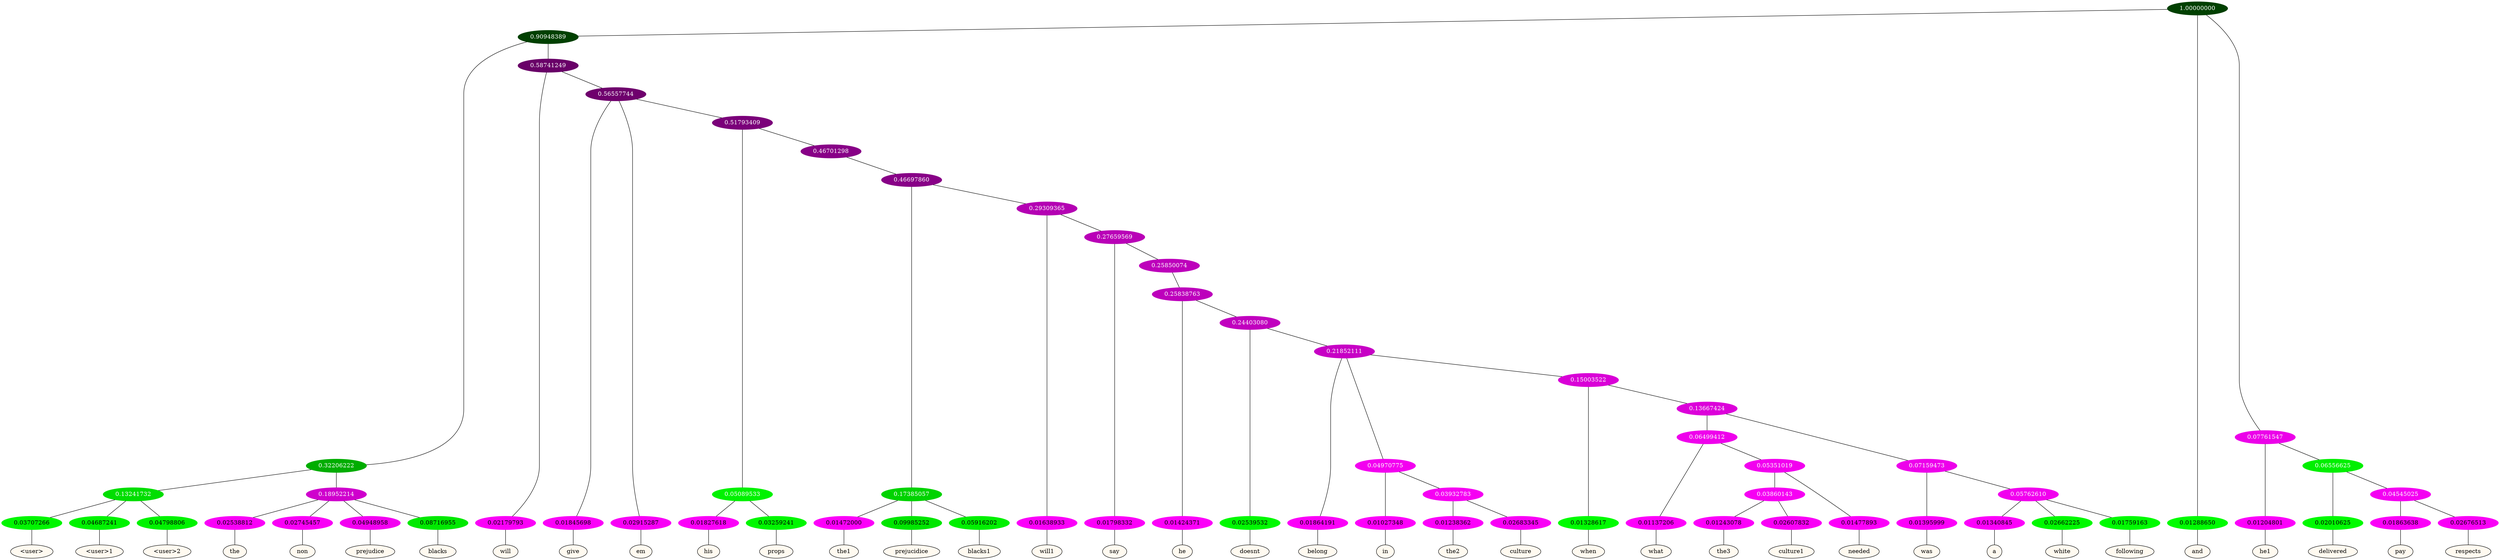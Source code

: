 graph {
	node [format=png height=0.15 nodesep=0.001 ordering=out overlap=prism overlap_scaling=0.01 ranksep=0.001 ratio=0.2 style=filled width=0.15]
	{
		rank=same
		a_w_14 [label="\<user\>" color=black fillcolor=floralwhite style="filled,solid"]
		a_w_15 [label="\<user\>1" color=black fillcolor=floralwhite style="filled,solid"]
		a_w_16 [label="\<user\>2" color=black fillcolor=floralwhite style="filled,solid"]
		a_w_17 [label=the color=black fillcolor=floralwhite style="filled,solid"]
		a_w_18 [label=non color=black fillcolor=floralwhite style="filled,solid"]
		a_w_19 [label=prejudice color=black fillcolor=floralwhite style="filled,solid"]
		a_w_20 [label=blacks color=black fillcolor=floralwhite style="filled,solid"]
		a_w_10 [label=will color=black fillcolor=floralwhite style="filled,solid"]
		a_w_21 [label=give color=black fillcolor=floralwhite style="filled,solid"]
		a_w_22 [label=em color=black fillcolor=floralwhite style="filled,solid"]
		a_w_28 [label=his color=black fillcolor=floralwhite style="filled,solid"]
		a_w_29 [label=props color=black fillcolor=floralwhite style="filled,solid"]
		a_w_33 [label=the1 color=black fillcolor=floralwhite style="filled,solid"]
		a_w_34 [label=prejucidice color=black fillcolor=floralwhite style="filled,solid"]
		a_w_35 [label=blacks1 color=black fillcolor=floralwhite style="filled,solid"]
		a_w_36 [label=will1 color=black fillcolor=floralwhite style="filled,solid"]
		a_w_38 [label=say color=black fillcolor=floralwhite style="filled,solid"]
		a_w_41 [label=he color=black fillcolor=floralwhite style="filled,solid"]
		a_w_43 [label=doesnt color=black fillcolor=floralwhite style="filled,solid"]
		a_w_45 [label=belong color=black fillcolor=floralwhite style="filled,solid"]
		a_w_48 [label=in color=black fillcolor=floralwhite style="filled,solid"]
		a_w_52 [label=the2 color=black fillcolor=floralwhite style="filled,solid"]
		a_w_53 [label=culture color=black fillcolor=floralwhite style="filled,solid"]
		a_w_50 [label=when color=black fillcolor=floralwhite style="filled,solid"]
		a_w_56 [label=what color=black fillcolor=floralwhite style="filled,solid"]
		a_w_65 [label=the3 color=black fillcolor=floralwhite style="filled,solid"]
		a_w_66 [label=culture1 color=black fillcolor=floralwhite style="filled,solid"]
		a_w_61 [label=needed color=black fillcolor=floralwhite style="filled,solid"]
		a_w_58 [label=was color=black fillcolor=floralwhite style="filled,solid"]
		a_w_62 [label=a color=black fillcolor=floralwhite style="filled,solid"]
		a_w_63 [label=white color=black fillcolor=floralwhite style="filled,solid"]
		a_w_64 [label=following color=black fillcolor=floralwhite style="filled,solid"]
		a_w_2 [label=and color=black fillcolor=floralwhite style="filled,solid"]
		a_w_6 [label=he1 color=black fillcolor=floralwhite style="filled,solid"]
		a_w_12 [label=delivered color=black fillcolor=floralwhite style="filled,solid"]
		a_w_24 [label=pay color=black fillcolor=floralwhite style="filled,solid"]
		a_w_25 [label=respects color=black fillcolor=floralwhite style="filled,solid"]
	}
	a_n_14 -- a_w_14
	a_n_15 -- a_w_15
	a_n_16 -- a_w_16
	a_n_17 -- a_w_17
	a_n_18 -- a_w_18
	a_n_19 -- a_w_19
	a_n_20 -- a_w_20
	a_n_10 -- a_w_10
	a_n_21 -- a_w_21
	a_n_22 -- a_w_22
	a_n_28 -- a_w_28
	a_n_29 -- a_w_29
	a_n_33 -- a_w_33
	a_n_34 -- a_w_34
	a_n_35 -- a_w_35
	a_n_36 -- a_w_36
	a_n_38 -- a_w_38
	a_n_41 -- a_w_41
	a_n_43 -- a_w_43
	a_n_45 -- a_w_45
	a_n_48 -- a_w_48
	a_n_52 -- a_w_52
	a_n_53 -- a_w_53
	a_n_50 -- a_w_50
	a_n_56 -- a_w_56
	a_n_65 -- a_w_65
	a_n_66 -- a_w_66
	a_n_61 -- a_w_61
	a_n_58 -- a_w_58
	a_n_62 -- a_w_62
	a_n_63 -- a_w_63
	a_n_64 -- a_w_64
	a_n_2 -- a_w_2
	a_n_6 -- a_w_6
	a_n_12 -- a_w_12
	a_n_24 -- a_w_24
	a_n_25 -- a_w_25
	{
		rank=same
		a_n_14 [label=0.03707266 color="0.334 1.000 0.963" fontcolor=black]
		a_n_15 [label=0.04687241 color="0.334 1.000 0.953" fontcolor=black]
		a_n_16 [label=0.04798806 color="0.334 1.000 0.952" fontcolor=black]
		a_n_17 [label=0.02538812 color="0.835 1.000 0.975" fontcolor=black]
		a_n_18 [label=0.02745457 color="0.835 1.000 0.973" fontcolor=black]
		a_n_19 [label=0.04948958 color="0.835 1.000 0.951" fontcolor=black]
		a_n_20 [label=0.08716955 color="0.334 1.000 0.913" fontcolor=black]
		a_n_10 [label=0.02179793 color="0.835 1.000 0.978" fontcolor=black]
		a_n_21 [label=0.01845698 color="0.835 1.000 0.982" fontcolor=black]
		a_n_22 [label=0.02915287 color="0.835 1.000 0.971" fontcolor=black]
		a_n_28 [label=0.01827618 color="0.835 1.000 0.982" fontcolor=black]
		a_n_29 [label=0.03259241 color="0.334 1.000 0.967" fontcolor=black]
		a_n_33 [label=0.01472000 color="0.835 1.000 0.985" fontcolor=black]
		a_n_34 [label=0.09985252 color="0.334 1.000 0.900" fontcolor=black]
		a_n_35 [label=0.05916202 color="0.334 1.000 0.941" fontcolor=black]
		a_n_36 [label=0.01638933 color="0.835 1.000 0.984" fontcolor=black]
		a_n_38 [label=0.01798332 color="0.835 1.000 0.982" fontcolor=black]
		a_n_41 [label=0.01424371 color="0.835 1.000 0.986" fontcolor=black]
		a_n_43 [label=0.02539532 color="0.334 1.000 0.975" fontcolor=black]
		a_n_45 [label=0.01864191 color="0.835 1.000 0.981" fontcolor=black]
		a_n_48 [label=0.01027348 color="0.835 1.000 0.990" fontcolor=black]
		a_n_52 [label=0.01238362 color="0.835 1.000 0.988" fontcolor=black]
		a_n_53 [label=0.02683345 color="0.835 1.000 0.973" fontcolor=black]
		a_n_50 [label=0.01328617 color="0.334 1.000 0.987" fontcolor=black]
		a_n_56 [label=0.01137206 color="0.835 1.000 0.989" fontcolor=black]
		a_n_65 [label=0.01243078 color="0.835 1.000 0.988" fontcolor=black]
		a_n_66 [label=0.02607832 color="0.835 1.000 0.974" fontcolor=black]
		a_n_61 [label=0.01477893 color="0.835 1.000 0.985" fontcolor=black]
		a_n_58 [label=0.01395999 color="0.835 1.000 0.986" fontcolor=black]
		a_n_62 [label=0.01340845 color="0.835 1.000 0.987" fontcolor=black]
		a_n_63 [label=0.02662225 color="0.334 1.000 0.973" fontcolor=black]
		a_n_64 [label=0.01759163 color="0.334 1.000 0.982" fontcolor=black]
		a_n_2 [label=0.01288650 color="0.334 1.000 0.987" fontcolor=black]
		a_n_6 [label=0.01204801 color="0.835 1.000 0.988" fontcolor=black]
		a_n_12 [label=0.02010625 color="0.334 1.000 0.980" fontcolor=black]
		a_n_24 [label=0.01863638 color="0.835 1.000 0.981" fontcolor=black]
		a_n_25 [label=0.02676513 color="0.835 1.000 0.973" fontcolor=black]
	}
	a_n_0 [label=1.00000000 color="0.334 1.000 0.250" fontcolor=grey99]
	a_n_1 [label=0.90948389 color="0.334 1.000 0.250" fontcolor=grey99]
	a_n_0 -- a_n_1
	a_n_0 -- a_n_2
	a_n_3 [label=0.07761547 color="0.835 1.000 0.922" fontcolor=grey99]
	a_n_0 -- a_n_3
	a_n_4 [label=0.32206222 color="0.334 1.000 0.678" fontcolor=grey99]
	a_n_1 -- a_n_4
	a_n_5 [label=0.58741249 color="0.835 1.000 0.413" fontcolor=grey99]
	a_n_1 -- a_n_5
	a_n_3 -- a_n_6
	a_n_7 [label=0.06556625 color="0.334 1.000 0.934" fontcolor=grey99]
	a_n_3 -- a_n_7
	a_n_8 [label=0.13241732 color="0.334 1.000 0.868" fontcolor=grey99]
	a_n_4 -- a_n_8
	a_n_9 [label=0.18952214 color="0.835 1.000 0.810" fontcolor=grey99]
	a_n_4 -- a_n_9
	a_n_5 -- a_n_10
	a_n_11 [label=0.56557744 color="0.835 1.000 0.434" fontcolor=grey99]
	a_n_5 -- a_n_11
	a_n_7 -- a_n_12
	a_n_13 [label=0.04545025 color="0.835 1.000 0.955" fontcolor=grey99]
	a_n_7 -- a_n_13
	a_n_8 -- a_n_14
	a_n_8 -- a_n_15
	a_n_8 -- a_n_16
	a_n_9 -- a_n_17
	a_n_9 -- a_n_18
	a_n_9 -- a_n_19
	a_n_9 -- a_n_20
	a_n_11 -- a_n_21
	a_n_11 -- a_n_22
	a_n_23 [label=0.51793409 color="0.835 1.000 0.482" fontcolor=grey99]
	a_n_11 -- a_n_23
	a_n_13 -- a_n_24
	a_n_13 -- a_n_25
	a_n_26 [label=0.05089533 color="0.334 1.000 0.949" fontcolor=grey99]
	a_n_23 -- a_n_26
	a_n_27 [label=0.46701298 color="0.835 1.000 0.533" fontcolor=grey99]
	a_n_23 -- a_n_27
	a_n_26 -- a_n_28
	a_n_26 -- a_n_29
	a_n_30 [label=0.46697860 color="0.835 1.000 0.533" fontcolor=grey99]
	a_n_27 -- a_n_30
	a_n_31 [label=0.17385057 color="0.334 1.000 0.826" fontcolor=grey99]
	a_n_30 -- a_n_31
	a_n_32 [label=0.29309365 color="0.835 1.000 0.707" fontcolor=grey99]
	a_n_30 -- a_n_32
	a_n_31 -- a_n_33
	a_n_31 -- a_n_34
	a_n_31 -- a_n_35
	a_n_32 -- a_n_36
	a_n_37 [label=0.27659569 color="0.835 1.000 0.723" fontcolor=grey99]
	a_n_32 -- a_n_37
	a_n_37 -- a_n_38
	a_n_39 [label=0.25850074 color="0.835 1.000 0.741" fontcolor=grey99]
	a_n_37 -- a_n_39
	a_n_40 [label=0.25838763 color="0.835 1.000 0.742" fontcolor=grey99]
	a_n_39 -- a_n_40
	a_n_40 -- a_n_41
	a_n_42 [label=0.24403080 color="0.835 1.000 0.756" fontcolor=grey99]
	a_n_40 -- a_n_42
	a_n_42 -- a_n_43
	a_n_44 [label=0.21852111 color="0.835 1.000 0.781" fontcolor=grey99]
	a_n_42 -- a_n_44
	a_n_44 -- a_n_45
	a_n_46 [label=0.04970775 color="0.835 1.000 0.950" fontcolor=grey99]
	a_n_44 -- a_n_46
	a_n_47 [label=0.15003522 color="0.835 1.000 0.850" fontcolor=grey99]
	a_n_44 -- a_n_47
	a_n_46 -- a_n_48
	a_n_49 [label=0.03932783 color="0.835 1.000 0.961" fontcolor=grey99]
	a_n_46 -- a_n_49
	a_n_47 -- a_n_50
	a_n_51 [label=0.13667424 color="0.835 1.000 0.863" fontcolor=grey99]
	a_n_47 -- a_n_51
	a_n_49 -- a_n_52
	a_n_49 -- a_n_53
	a_n_54 [label=0.06499412 color="0.835 1.000 0.935" fontcolor=grey99]
	a_n_51 -- a_n_54
	a_n_55 [label=0.07159473 color="0.835 1.000 0.928" fontcolor=grey99]
	a_n_51 -- a_n_55
	a_n_54 -- a_n_56
	a_n_57 [label=0.05351019 color="0.835 1.000 0.946" fontcolor=grey99]
	a_n_54 -- a_n_57
	a_n_55 -- a_n_58
	a_n_59 [label=0.05762610 color="0.835 1.000 0.942" fontcolor=grey99]
	a_n_55 -- a_n_59
	a_n_60 [label=0.03860143 color="0.835 1.000 0.961" fontcolor=grey99]
	a_n_57 -- a_n_60
	a_n_57 -- a_n_61
	a_n_59 -- a_n_62
	a_n_59 -- a_n_63
	a_n_59 -- a_n_64
	a_n_60 -- a_n_65
	a_n_60 -- a_n_66
}
